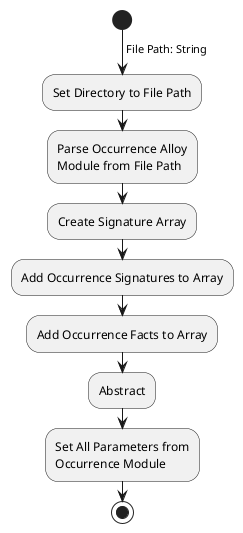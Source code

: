 @startuml
start
 -> File Path: String;
 :Set Directory to File Path;
 :Parse Occurrence Alloy
 Module from File Path;
 :Create Signature Array;
 :Add Occurrence Signatures to Array;
 :Add Occurrence Facts to Array;
 :Abstract;
 :Set All Parameters from
 Occurrence Module;
stop
@enduml